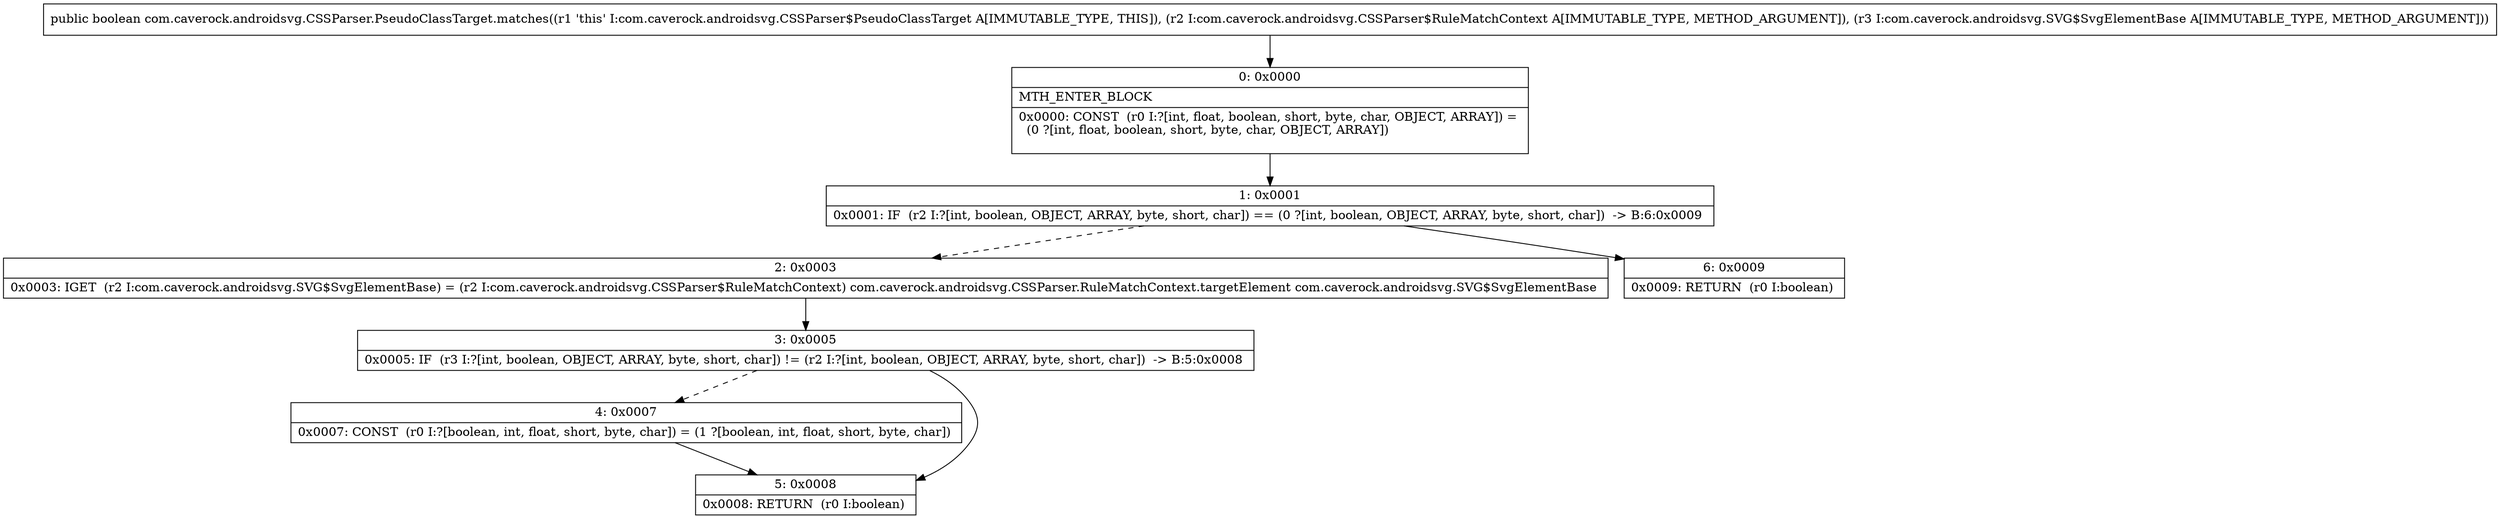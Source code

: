 digraph "CFG forcom.caverock.androidsvg.CSSParser.PseudoClassTarget.matches(Lcom\/caverock\/androidsvg\/CSSParser$RuleMatchContext;Lcom\/caverock\/androidsvg\/SVG$SvgElementBase;)Z" {
Node_0 [shape=record,label="{0\:\ 0x0000|MTH_ENTER_BLOCK\l|0x0000: CONST  (r0 I:?[int, float, boolean, short, byte, char, OBJECT, ARRAY]) = \l  (0 ?[int, float, boolean, short, byte, char, OBJECT, ARRAY])\l \l}"];
Node_1 [shape=record,label="{1\:\ 0x0001|0x0001: IF  (r2 I:?[int, boolean, OBJECT, ARRAY, byte, short, char]) == (0 ?[int, boolean, OBJECT, ARRAY, byte, short, char])  \-\> B:6:0x0009 \l}"];
Node_2 [shape=record,label="{2\:\ 0x0003|0x0003: IGET  (r2 I:com.caverock.androidsvg.SVG$SvgElementBase) = (r2 I:com.caverock.androidsvg.CSSParser$RuleMatchContext) com.caverock.androidsvg.CSSParser.RuleMatchContext.targetElement com.caverock.androidsvg.SVG$SvgElementBase \l}"];
Node_3 [shape=record,label="{3\:\ 0x0005|0x0005: IF  (r3 I:?[int, boolean, OBJECT, ARRAY, byte, short, char]) != (r2 I:?[int, boolean, OBJECT, ARRAY, byte, short, char])  \-\> B:5:0x0008 \l}"];
Node_4 [shape=record,label="{4\:\ 0x0007|0x0007: CONST  (r0 I:?[boolean, int, float, short, byte, char]) = (1 ?[boolean, int, float, short, byte, char]) \l}"];
Node_5 [shape=record,label="{5\:\ 0x0008|0x0008: RETURN  (r0 I:boolean) \l}"];
Node_6 [shape=record,label="{6\:\ 0x0009|0x0009: RETURN  (r0 I:boolean) \l}"];
MethodNode[shape=record,label="{public boolean com.caverock.androidsvg.CSSParser.PseudoClassTarget.matches((r1 'this' I:com.caverock.androidsvg.CSSParser$PseudoClassTarget A[IMMUTABLE_TYPE, THIS]), (r2 I:com.caverock.androidsvg.CSSParser$RuleMatchContext A[IMMUTABLE_TYPE, METHOD_ARGUMENT]), (r3 I:com.caverock.androidsvg.SVG$SvgElementBase A[IMMUTABLE_TYPE, METHOD_ARGUMENT])) }"];
MethodNode -> Node_0;
Node_0 -> Node_1;
Node_1 -> Node_2[style=dashed];
Node_1 -> Node_6;
Node_2 -> Node_3;
Node_3 -> Node_4[style=dashed];
Node_3 -> Node_5;
Node_4 -> Node_5;
}

